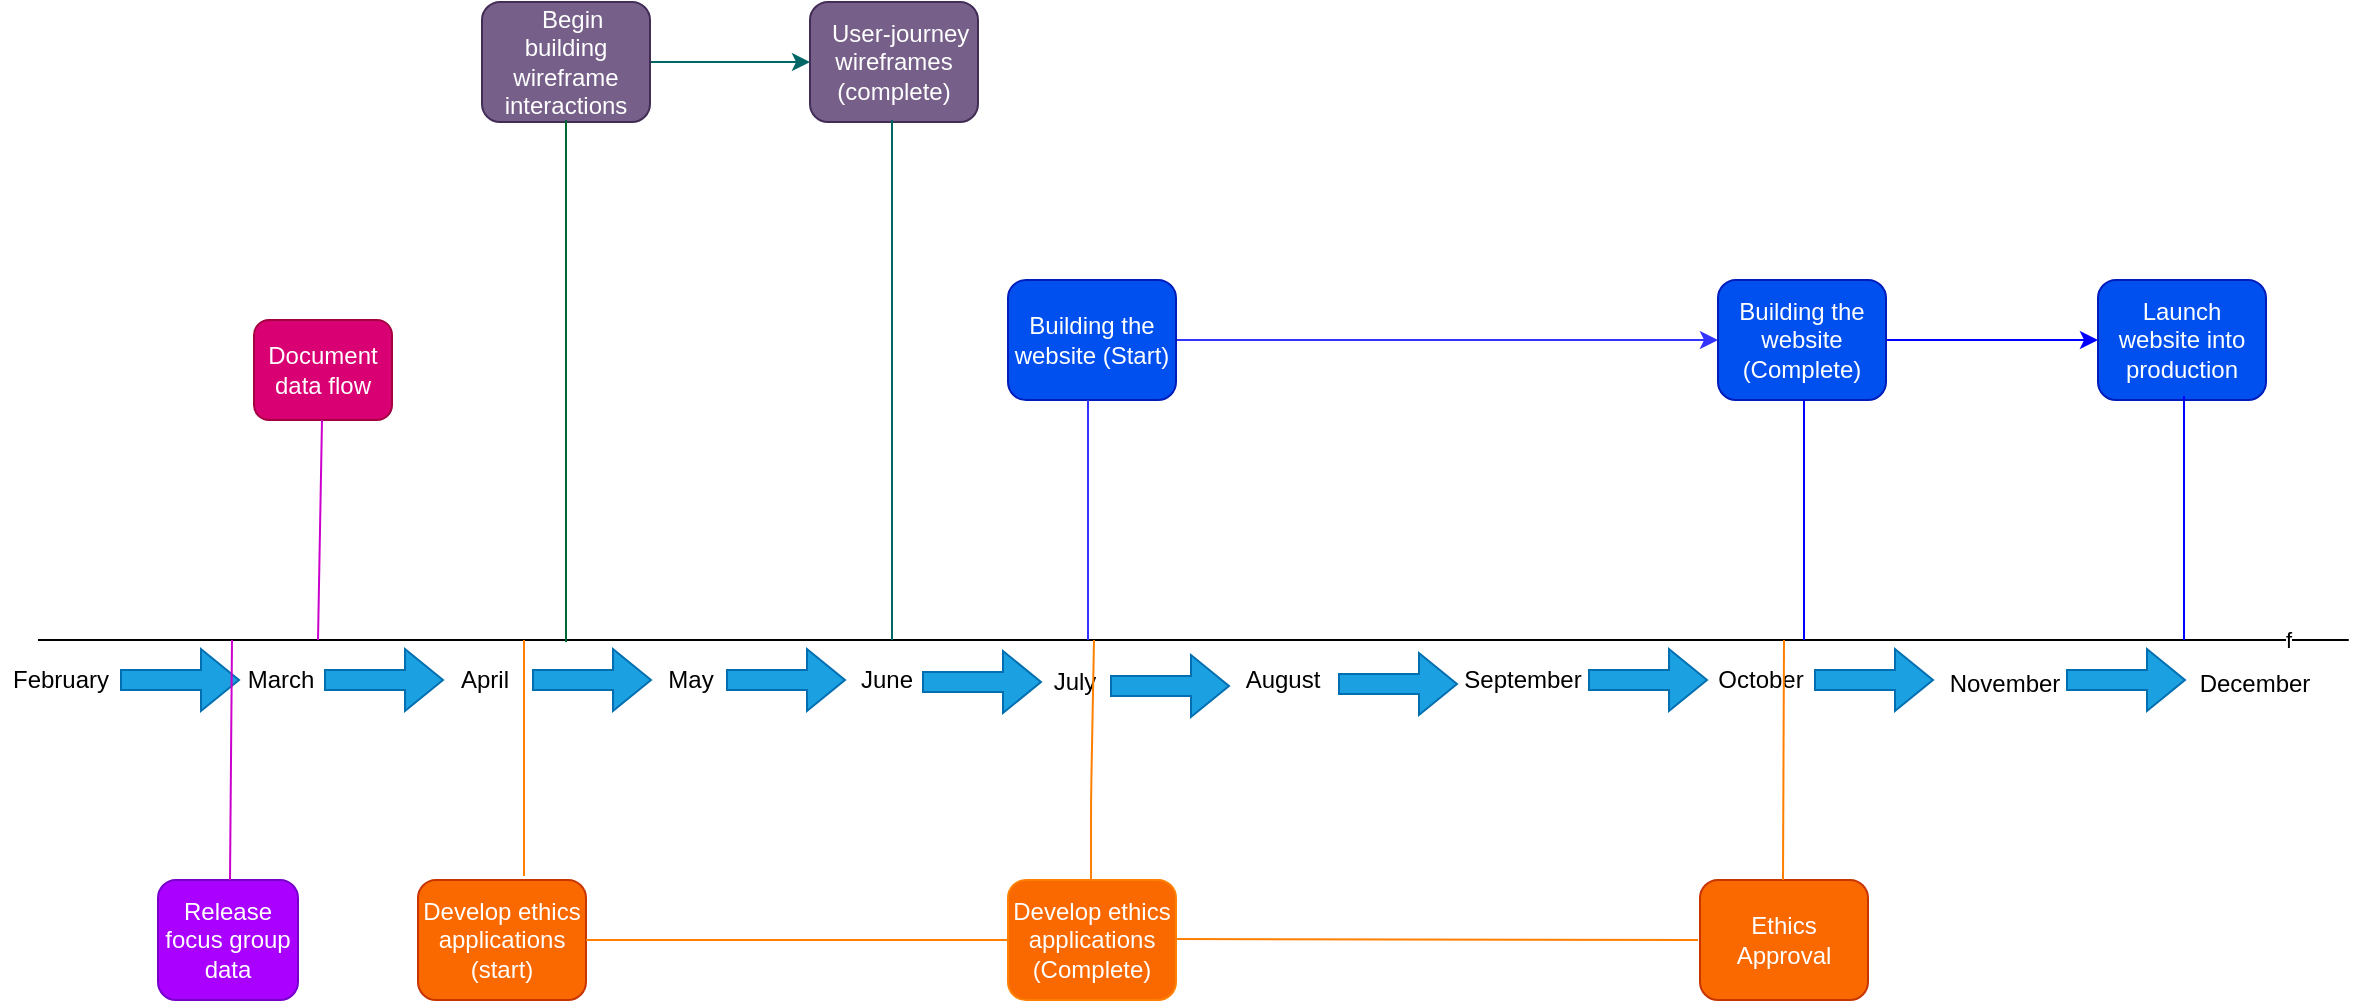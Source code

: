 <mxfile type="github" version="12.6.6">
  <diagram id="9HjB6JmcAYeKsk_iC3qo" name="Page-1">
    <mxGraphModel grid="1" dx="2591" dy="792" gridSize="10" guides="1" tooltips="1" connect="1" arrows="1" fold="1" page="1" pageScale="1" pageWidth="1169" pageHeight="827" math="0" shadow="0">
      <root>
        <mxCell id="0"/>
        <mxCell id="1" parent="0"/>
        <mxCell id="vP9WscsPbkwAnYPu6dyH-77" value="f" parent="1" style="endArrow=none;html=1;" edge="1">
          <mxGeometry as="geometry" height="50" width="50" relative="1">
            <mxPoint as="sourcePoint" y="500" x="10"/>
            <mxPoint as="targetPoint" y="500" x="80"/>
            <Array as="points">
              <mxPoint y="500" x="130"/>
              <mxPoint y="500" x="160"/>
              <mxPoint y="500" x="240"/>
              <mxPoint y="500" x="320"/>
              <mxPoint y="500" x="400"/>
              <mxPoint y="500" x="480"/>
              <mxPoint y="500" x="560"/>
              <mxPoint y="500" x="640"/>
              <mxPoint y="500" x="720"/>
              <mxPoint y="500" x="800"/>
              <mxPoint y="500" x="880"/>
              <mxPoint y="500" x="960"/>
              <mxPoint y="500" x="1040"/>
              <mxPoint y="500" x="1120"/>
              <mxPoint y="500" x="1140"/>
              <mxPoint y="500" x="1170"/>
            </Array>
          </mxGeometry>
        </mxCell>
        <mxCell id="vP9WscsPbkwAnYPu6dyH-78" value="February" parent="1" style="text;html=1;align=center;verticalAlign=middle;resizable=0;points=[];autosize=1;" vertex="1">
          <mxGeometry as="geometry" height="20" width="60" y="510" x="-9"/>
        </mxCell>
        <mxCell id="vP9WscsPbkwAnYPu6dyH-79" value="March" parent="1" style="text;html=1;align=center;verticalAlign=middle;resizable=0;points=[];autosize=1;" vertex="1">
          <mxGeometry as="geometry" height="20" width="50" y="510" x="106"/>
        </mxCell>
        <mxCell id="vP9WscsPbkwAnYPu6dyH-81" value="April" parent="1" style="text;html=1;align=center;verticalAlign=middle;resizable=0;points=[];autosize=1;" vertex="1">
          <mxGeometry as="geometry" height="20" width="40" y="510" x="213"/>
        </mxCell>
        <mxCell id="vP9WscsPbkwAnYPu6dyH-83" value="May" parent="1" style="text;html=1;align=center;verticalAlign=middle;resizable=0;points=[];autosize=1;" vertex="1">
          <mxGeometry as="geometry" height="20" width="40" y="510" x="316"/>
        </mxCell>
        <mxCell id="vP9WscsPbkwAnYPu6dyH-85" value="June" parent="1" style="text;html=1;align=center;verticalAlign=middle;resizable=0;points=[];autosize=1;" vertex="1">
          <mxGeometry as="geometry" height="20" width="40" y="510" x="414"/>
        </mxCell>
        <mxCell id="vP9WscsPbkwAnYPu6dyH-87" value="July" parent="1" style="text;html=1;align=center;verticalAlign=middle;resizable=0;points=[];autosize=1;" vertex="1">
          <mxGeometry as="geometry" height="20" width="40" y="511" x="508"/>
        </mxCell>
        <mxCell id="vP9WscsPbkwAnYPu6dyH-89" value="August" parent="1" style="text;html=1;align=center;verticalAlign=middle;resizable=0;points=[];autosize=1;" vertex="1">
          <mxGeometry as="geometry" height="20" width="50" y="510" x="607"/>
        </mxCell>
        <mxCell id="vP9WscsPbkwAnYPu6dyH-91" value="September" parent="1" style="text;html=1;align=center;verticalAlign=middle;resizable=0;points=[];autosize=1;" vertex="1">
          <mxGeometry as="geometry" height="20" width="70" y="510" x="717"/>
        </mxCell>
        <mxCell id="vP9WscsPbkwAnYPu6dyH-93" value="October" parent="1" style="text;html=1;align=center;verticalAlign=middle;resizable=0;points=[];autosize=1;" vertex="1">
          <mxGeometry as="geometry" height="20" width="60" y="510" x="841"/>
        </mxCell>
        <mxCell id="vP9WscsPbkwAnYPu6dyH-98" value="November" parent="1" style="text;html=1;align=center;verticalAlign=middle;resizable=0;points=[];autosize=1;" vertex="1">
          <mxGeometry as="geometry" height="20" width="70" y="512" x="958"/>
        </mxCell>
        <mxCell id="wdctDN5jrHUbDZ-jReNc-1" value="December" parent="1" style="text;html=1;align=center;verticalAlign=middle;resizable=0;points=[];autosize=1;" vertex="1">
          <mxGeometry as="geometry" height="20" width="70" y="512" x="1083"/>
        </mxCell>
        <mxCell id="wdctDN5jrHUbDZ-jReNc-6" value="" parent="1" style="edgeStyle=orthogonalEdgeStyle;shape=flexArrow;rounded=0;orthogonalLoop=1;jettySize=auto;html=1;fillColor=#1ba1e2;strokeColor=#006EAF;" edge="1">
          <mxGeometry as="geometry" relative="1">
            <mxPoint as="sourcePoint" y="520" x="51"/>
            <mxPoint as="targetPoint" y="520" x="111"/>
          </mxGeometry>
        </mxCell>
        <mxCell id="wdctDN5jrHUbDZ-jReNc-7" value="" parent="1" style="edgeStyle=orthogonalEdgeStyle;shape=flexArrow;rounded=0;orthogonalLoop=1;jettySize=auto;html=1;fillColor=#1ba1e2;strokeColor=#006EAF;" edge="1">
          <mxGeometry as="geometry" relative="1">
            <mxPoint as="sourcePoint" y="520" x="257"/>
            <mxPoint as="targetPoint" y="520" x="317"/>
          </mxGeometry>
        </mxCell>
        <mxCell id="wdctDN5jrHUbDZ-jReNc-8" value="" parent="1" style="edgeStyle=orthogonalEdgeStyle;shape=flexArrow;rounded=0;orthogonalLoop=1;jettySize=auto;html=1;fillColor=#1ba1e2;strokeColor=#006EAF;" edge="1">
          <mxGeometry as="geometry" relative="1">
            <mxPoint as="sourcePoint" y="520" x="153"/>
            <mxPoint as="targetPoint" y="520" x="213"/>
          </mxGeometry>
        </mxCell>
        <mxCell id="wdctDN5jrHUbDZ-jReNc-9" value="" parent="1" style="edgeStyle=orthogonalEdgeStyle;shape=flexArrow;rounded=0;orthogonalLoop=1;jettySize=auto;html=1;fillColor=#1ba1e2;strokeColor=#006EAF;" edge="1">
          <mxGeometry as="geometry" relative="1">
            <mxPoint as="sourcePoint" y="520" x="354"/>
            <mxPoint as="targetPoint" y="520" x="414"/>
          </mxGeometry>
        </mxCell>
        <mxCell id="wdctDN5jrHUbDZ-jReNc-10" value="" parent="1" style="edgeStyle=orthogonalEdgeStyle;shape=flexArrow;rounded=0;orthogonalLoop=1;jettySize=auto;html=1;fillColor=#1ba1e2;strokeColor=#006EAF;" edge="1">
          <mxGeometry as="geometry" relative="1">
            <mxPoint as="sourcePoint" y="521" x="452"/>
            <mxPoint as="targetPoint" y="521" x="512"/>
          </mxGeometry>
        </mxCell>
        <mxCell id="wdctDN5jrHUbDZ-jReNc-11" value="" parent="1" style="edgeStyle=orthogonalEdgeStyle;shape=flexArrow;rounded=0;orthogonalLoop=1;jettySize=auto;html=1;fillColor=#1ba1e2;strokeColor=#006EAF;" edge="1">
          <mxGeometry as="geometry" relative="1">
            <mxPoint as="sourcePoint" y="523" x="546"/>
            <mxPoint as="targetPoint" y="523" x="606"/>
          </mxGeometry>
        </mxCell>
        <mxCell id="wdctDN5jrHUbDZ-jReNc-12" value="" parent="1" style="edgeStyle=orthogonalEdgeStyle;shape=flexArrow;rounded=0;orthogonalLoop=1;jettySize=auto;html=1;fillColor=#1ba1e2;strokeColor=#006EAF;" edge="1">
          <mxGeometry as="geometry" relative="1">
            <mxPoint as="sourcePoint" y="522" x="660"/>
            <mxPoint as="targetPoint" y="522" x="720"/>
          </mxGeometry>
        </mxCell>
        <mxCell id="wdctDN5jrHUbDZ-jReNc-13" value="" parent="1" style="edgeStyle=orthogonalEdgeStyle;shape=flexArrow;rounded=0;orthogonalLoop=1;jettySize=auto;html=1;fillColor=#1ba1e2;strokeColor=#006EAF;" edge="1">
          <mxGeometry as="geometry" relative="1">
            <mxPoint as="sourcePoint" y="520" x="785"/>
            <mxPoint as="targetPoint" y="520" x="845"/>
          </mxGeometry>
        </mxCell>
        <mxCell id="wdctDN5jrHUbDZ-jReNc-14" value="" parent="1" style="edgeStyle=orthogonalEdgeStyle;shape=flexArrow;rounded=0;orthogonalLoop=1;jettySize=auto;html=1;fillColor=#1ba1e2;strokeColor=#006EAF;" edge="1">
          <mxGeometry as="geometry" relative="1">
            <mxPoint as="sourcePoint" y="520" x="898"/>
            <mxPoint as="targetPoint" y="520" x="958"/>
          </mxGeometry>
        </mxCell>
        <mxCell id="wdctDN5jrHUbDZ-jReNc-15" value="" parent="1" style="edgeStyle=orthogonalEdgeStyle;shape=flexArrow;rounded=0;orthogonalLoop=1;jettySize=auto;html=1;fillColor=#1ba1e2;strokeColor=#006EAF;" edge="1">
          <mxGeometry as="geometry" relative="1">
            <mxPoint as="sourcePoint" y="520" x="1024"/>
            <mxPoint as="targetPoint" y="520" x="1084"/>
          </mxGeometry>
        </mxCell>
        <mxCell id="wdctDN5jrHUbDZ-jReNc-18" value="Release focus group data" parent="1" style="rounded=1;whiteSpace=wrap;html=1;fillColor=#aa00ff;strokeColor=#7700CC;fontColor=#ffffff;" vertex="1">
          <mxGeometry as="geometry" height="60" width="70" y="620" x="70"/>
        </mxCell>
        <mxCell id="wdctDN5jrHUbDZ-jReNc-22" value="" parent="1" style="endArrow=none;html=1;strokeColor=#CC00CC;" edge="1">
          <mxGeometry as="geometry" height="50" width="50" relative="1">
            <mxPoint as="sourcePoint" y="620" x="106"/>
            <mxPoint as="targetPoint" y="500" x="107"/>
          </mxGeometry>
        </mxCell>
        <mxCell id="wdctDN5jrHUbDZ-jReNc-23" value="Document data flow" parent="1" style="rounded=1;whiteSpace=wrap;html=1;fillColor=#d80073;strokeColor=#A50040;fontColor=#ffffff;" vertex="1">
          <mxGeometry as="geometry" height="50" width="69" y="340" x="118"/>
        </mxCell>
        <mxCell id="wdctDN5jrHUbDZ-jReNc-32" value="" parent="1" style="endArrow=none;html=1;strokeColor=#CC00CC;" edge="1">
          <mxGeometry as="geometry" height="50" width="50" relative="1">
            <mxPoint as="sourcePoint" y="500" x="150"/>
            <mxPoint as="targetPoint" y="390" x="152"/>
          </mxGeometry>
        </mxCell>
        <mxCell id="wdctDN5jrHUbDZ-jReNc-33" value="&amp;nbsp; User-journey wireframes (complete)" parent="1" style="rounded=1;whiteSpace=wrap;html=1;fillColor=#76608a;strokeColor=#432D57;fontColor=#ffffff;" vertex="1">
          <mxGeometry as="geometry" height="60" width="84" y="181" x="396"/>
        </mxCell>
        <mxCell id="fFk47tCd5ZdId5Bi4sa6-27" value="" parent="1" style="edgeStyle=orthogonalEdgeStyle;rounded=0;orthogonalLoop=1;jettySize=auto;html=1;strokeColor=#006666;" edge="1" source="fFk47tCd5ZdId5Bi4sa6-25" target="wdctDN5jrHUbDZ-jReNc-33">
          <mxGeometry as="geometry" relative="1"/>
        </mxCell>
        <mxCell id="fFk47tCd5ZdId5Bi4sa6-25" value="&amp;nbsp; Begin building wireframe interactions" parent="1" style="rounded=1;whiteSpace=wrap;html=1;fillColor=#76608a;strokeColor=#432D57;fontColor=#ffffff;" vertex="1">
          <mxGeometry as="geometry" height="60" width="84" y="181" x="232"/>
        </mxCell>
        <mxCell id="wdctDN5jrHUbDZ-jReNc-34" value="" parent="1" style="endArrow=none;html=1;strokeColor=#006666;fillColor=#d80073;" edge="1">
          <mxGeometry as="geometry" height="50" width="50" relative="1">
            <mxPoint as="sourcePoint" y="500" x="437"/>
            <mxPoint as="targetPoint" y="240" x="437"/>
          </mxGeometry>
        </mxCell>
        <mxCell id="fFk47tCd5ZdId5Bi4sa6-14" value="Develop ethics applications (start)" parent="1" style="rounded=1;whiteSpace=wrap;html=1;fillColor=#fa6800;strokeColor=#C73500;fontColor=#ffffff;" vertex="1">
          <mxGeometry as="geometry" height="60" width="84" y="620" x="200"/>
        </mxCell>
        <mxCell id="fFk47tCd5ZdId5Bi4sa6-19" value="Develop ethics applications (Complete)" parent="1" style="rounded=1;whiteSpace=wrap;html=1;fillColor=#fa6800;strokeColor=#FF8000;fontColor=#ffffff;" vertex="1">
          <mxGeometry as="geometry" height="60" width="84" y="620" x="495"/>
        </mxCell>
        <mxCell id="wdctDN5jrHUbDZ-jReNc-44" value="Ethics Approval" parent="1" style="rounded=1;whiteSpace=wrap;html=1;fillColor=#fa6800;strokeColor=#C73500;fontColor=#ffffff;" vertex="1">
          <mxGeometry as="geometry" height="60" width="84" y="620" x="841"/>
        </mxCell>
        <mxCell id="wdctDN5jrHUbDZ-jReNc-51" value="" parent="1" style="edgeStyle=orthogonalEdgeStyle;rounded=0;orthogonalLoop=1;jettySize=auto;html=1;strokeColor=#3333FF;" edge="1" source="wdctDN5jrHUbDZ-jReNc-48" target="wdctDN5jrHUbDZ-jReNc-50">
          <mxGeometry as="geometry" relative="1"/>
        </mxCell>
        <mxCell id="wdctDN5jrHUbDZ-jReNc-48" value="Building the website (Start)" parent="1" style="rounded=1;whiteSpace=wrap;html=1;fillColor=#0050ef;strokeColor=#001DBC;fontColor=#ffffff;" vertex="1">
          <mxGeometry as="geometry" height="60" width="84" y="320" x="495"/>
        </mxCell>
        <mxCell id="fFk47tCd5ZdId5Bi4sa6-8" value="" parent="1" style="edgeStyle=orthogonalEdgeStyle;rounded=0;orthogonalLoop=1;jettySize=auto;html=1;strokeColor=#0000FF;" edge="1" source="wdctDN5jrHUbDZ-jReNc-50" target="fFk47tCd5ZdId5Bi4sa6-7">
          <mxGeometry as="geometry" relative="1"/>
        </mxCell>
        <mxCell id="wdctDN5jrHUbDZ-jReNc-50" value="Building the website (Complete)" parent="1" style="rounded=1;whiteSpace=wrap;html=1;fillColor=#0050ef;strokeColor=#001DBC;fontColor=#ffffff;" vertex="1">
          <mxGeometry as="geometry" height="60" width="84" y="320" x="850"/>
        </mxCell>
        <mxCell id="fFk47tCd5ZdId5Bi4sa6-7" value="Launch website into production" parent="1" style="rounded=1;whiteSpace=wrap;html=1;fillColor=#0050ef;strokeColor=#001DBC;fontColor=#ffffff;" vertex="1">
          <mxGeometry as="geometry" height="60" width="84" y="320" x="1040"/>
        </mxCell>
        <mxCell id="wdctDN5jrHUbDZ-jReNc-49" value="" parent="1" style="endArrow=none;html=1;strokeColor=#3333FF;" edge="1">
          <mxGeometry as="geometry" height="50" width="50" relative="1">
            <mxPoint as="sourcePoint" y="500" x="535"/>
            <mxPoint as="targetPoint" y="380" x="535"/>
          </mxGeometry>
        </mxCell>
        <mxCell id="wdctDN5jrHUbDZ-jReNc-53" value="" parent="1" style="endArrow=none;html=1;strokeColor=#FF8000;" edge="1">
          <mxGeometry as="geometry" height="50" width="50" relative="1">
            <mxPoint as="sourcePoint" y="620" x="882.5"/>
            <mxPoint as="targetPoint" y="500" x="883"/>
          </mxGeometry>
        </mxCell>
        <mxCell id="wdctDN5jrHUbDZ-jReNc-54" value="" parent="1" style="endArrow=none;html=1;strokeColor=#0000FF;entryX=0.5;entryY=1;entryDx=0;entryDy=0;" edge="1">
          <mxGeometry as="geometry" height="50" width="50" relative="1">
            <mxPoint as="sourcePoint" y="500" x="893"/>
            <mxPoint as="targetPoint" y="380" x="893"/>
          </mxGeometry>
        </mxCell>
        <mxCell id="fFk47tCd5ZdId5Bi4sa6-13" value="" parent="1" style="endArrow=none;html=1;strokeColor=#0000FF;" edge="1">
          <mxGeometry as="geometry" height="50" width="50" relative="1">
            <mxPoint as="sourcePoint" y="500" x="1083"/>
            <mxPoint as="targetPoint" y="378" x="1083"/>
          </mxGeometry>
        </mxCell>
        <mxCell id="fFk47tCd5ZdId5Bi4sa6-21" value="" parent="1" style="endArrow=none;html=1;strokeColor=#FF8000;exitX=0.631;exitY=-0.033;exitDx=0;exitDy=0;exitPerimeter=0;" edge="1" source="fFk47tCd5ZdId5Bi4sa6-14">
          <mxGeometry as="geometry" height="50" width="50" relative="1">
            <mxPoint as="sourcePoint" y="540" x="253"/>
            <mxPoint as="targetPoint" y="500" x="253"/>
          </mxGeometry>
        </mxCell>
        <mxCell id="fFk47tCd5ZdId5Bi4sa6-23" value="" parent="1" style="endArrow=none;html=1;strokeColor=#FF8000;entryX=0;entryY=0.5;entryDx=0;entryDy=0;exitX=1;exitY=0.5;exitDx=0;exitDy=0;" edge="1" source="fFk47tCd5ZdId5Bi4sa6-14" target="fFk47tCd5ZdId5Bi4sa6-19">
          <mxGeometry as="geometry" height="50" width="50" relative="1">
            <mxPoint as="sourcePoint" y="577.5" x="284"/>
            <mxPoint as="targetPoint" y="577.5" x="444"/>
          </mxGeometry>
        </mxCell>
        <mxCell id="fFk47tCd5ZdId5Bi4sa6-30" value="" parent="1" style="endArrow=none;html=1;strokeColor=#006633;fillColor=#d80073;" edge="1">
          <mxGeometry as="geometry" height="50" width="50" relative="1">
            <mxPoint as="sourcePoint" y="501" x="274"/>
            <mxPoint as="targetPoint" y="240" x="274"/>
          </mxGeometry>
        </mxCell>
        <mxCell id="fFk47tCd5ZdId5Bi4sa6-31" value="" parent="1" style="endArrow=none;html=1;strokeColor=#FF8000;" edge="1">
          <mxGeometry as="geometry" height="50" width="50" relative="1">
            <mxPoint as="sourcePoint" y="649.5" x="579"/>
            <mxPoint as="targetPoint" y="650" x="840"/>
          </mxGeometry>
        </mxCell>
        <mxCell id="fFk47tCd5ZdId5Bi4sa6-32" value="" parent="1" style="endArrow=none;html=1;strokeColor=#FF8000;" edge="1">
          <mxGeometry as="geometry" height="50" width="50" relative="1">
            <mxPoint as="sourcePoint" y="620" x="536.5"/>
            <mxPoint as="targetPoint" y="500" x="538"/>
            <Array as="points">
              <mxPoint y="580" x="536.5"/>
            </Array>
          </mxGeometry>
        </mxCell>
      </root>
    </mxGraphModel>
  </diagram>
</mxfile>
